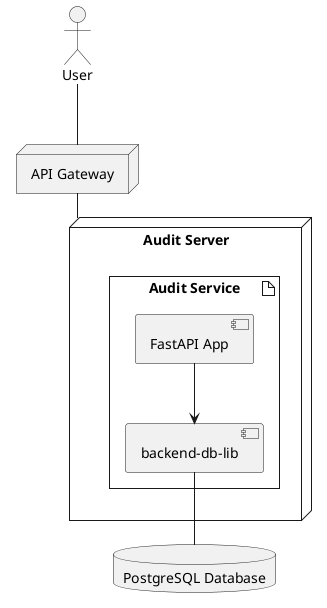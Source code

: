 @startuml

skinparam linetype ortho
skinparam style strictuml

actor User
node api_gateway as "API Gateway"

node audit_server as "Audit Server" {
    artifact service as "Audit Service" {
        component app as "FastAPI App"
        component backend_db_lib as "backend-db-lib"

        app --> backend_db_lib
    }
}

database postgres as "PostgreSQL Database"


User -- api_gateway
api_gateway -- audit_server
backend_db_lib -- postgres

@enduml